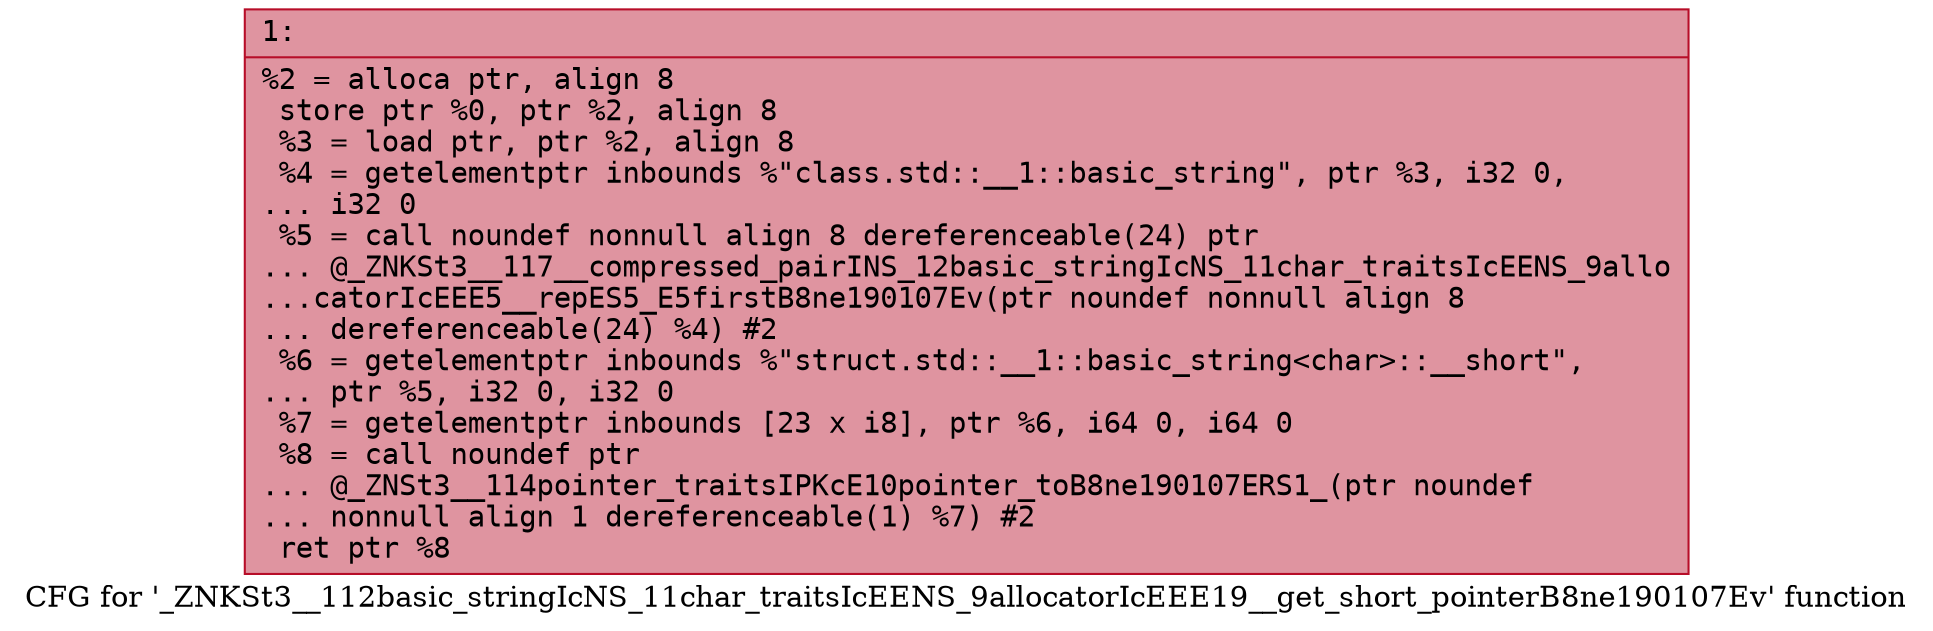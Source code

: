 digraph "CFG for '_ZNKSt3__112basic_stringIcNS_11char_traitsIcEENS_9allocatorIcEEE19__get_short_pointerB8ne190107Ev' function" {
	label="CFG for '_ZNKSt3__112basic_stringIcNS_11char_traitsIcEENS_9allocatorIcEEE19__get_short_pointerB8ne190107Ev' function";

	Node0x6000005c5f40 [shape=record,color="#b70d28ff", style=filled, fillcolor="#b70d2870" fontname="Courier",label="{1:\l|  %2 = alloca ptr, align 8\l  store ptr %0, ptr %2, align 8\l  %3 = load ptr, ptr %2, align 8\l  %4 = getelementptr inbounds %\"class.std::__1::basic_string\", ptr %3, i32 0,\l... i32 0\l  %5 = call noundef nonnull align 8 dereferenceable(24) ptr\l... @_ZNKSt3__117__compressed_pairINS_12basic_stringIcNS_11char_traitsIcEENS_9allo\l...catorIcEEE5__repES5_E5firstB8ne190107Ev(ptr noundef nonnull align 8\l... dereferenceable(24) %4) #2\l  %6 = getelementptr inbounds %\"struct.std::__1::basic_string\<char\>::__short\",\l... ptr %5, i32 0, i32 0\l  %7 = getelementptr inbounds [23 x i8], ptr %6, i64 0, i64 0\l  %8 = call noundef ptr\l... @_ZNSt3__114pointer_traitsIPKcE10pointer_toB8ne190107ERS1_(ptr noundef\l... nonnull align 1 dereferenceable(1) %7) #2\l  ret ptr %8\l}"];
}
